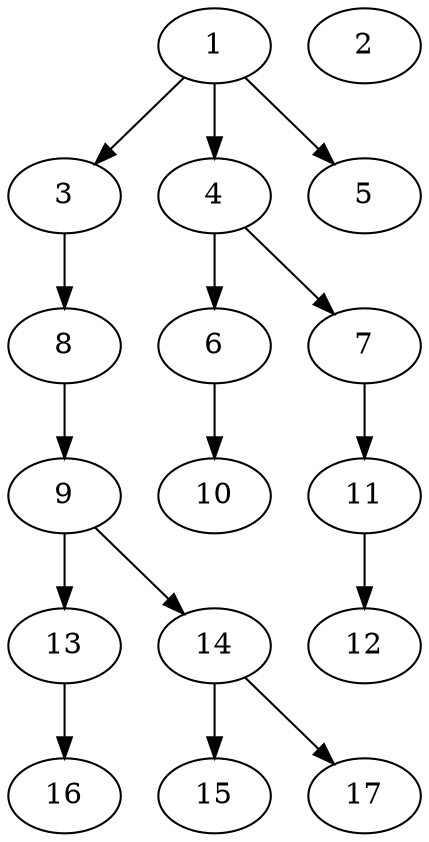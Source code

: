 // DAG (tier=1-easy, mode=data, n=17, ccr=0.344, fat=0.423, density=0.239, regular=0.701, jump=0.032, mindata=1048576, maxdata=8388608)
// DAG automatically generated by daggen at Sun Aug 24 16:33:32 2025
// /home/ermia/Project/Environments/daggen/bin/daggen --dot --ccr 0.344 --fat 0.423 --regular 0.701 --density 0.239 --jump 0.032 --mindata 1048576 --maxdata 8388608 -n 17 
digraph G {
  1 [size="539859994264708288", alpha="0.07", expect_size="269929997132354144"]
  1 -> 3 [size ="306536723251200"]
  1 -> 4 [size ="306536723251200"]
  1 -> 5 [size ="306536723251200"]
  2 [size="179051114135150048", alpha="0.16", expect_size="89525557067575024"]
  3 [size="12319326328149414", alpha="0.18", expect_size="6159663164074707"]
  3 -> 8 [size ="396492800000000"]
  4 [size="20408473430266724", alpha="0.11", expect_size="10204236715133362"]
  4 -> 6 [size ="548475678752768"]
  4 -> 7 [size ="548475678752768"]
  5 [size="572362142088260800", alpha="0.14", expect_size="286181071044130400"]
  6 [size="519209771382001893376", alpha="0.12", expect_size="259604885691000946688"]
  6 -> 10 [size ="516795303723008"]
  7 [size="91489129093134160", alpha="0.19", expect_size="45744564546567080"]
  7 -> 11 [size ="64086414983168"]
  8 [size="104884904519272640", alpha="0.00", expect_size="52442452259636320"]
  8 -> 9 [size ="93748138606592"]
  9 [size="412575184445243392000", alpha="0.03", expect_size="206287592222621696000"]
  9 -> 13 [size ="443362259763200"]
  9 -> 14 [size ="443362259763200"]
  10 [size="5848136140118068", alpha="0.15", expect_size="2924068070059034"]
  11 [size="230353018732826432", alpha="0.09", expect_size="115176509366413216"]
  11 -> 12 [size ="164476980559872"]
  12 [size="507980102687115968512", alpha="0.16", expect_size="253990051343557984256"]
  13 [size="8150208804179469", alpha="0.16", expect_size="4075104402089734"]
  13 -> 16 [size ="425016575393792"]
  14 [size="70854334169065979904", alpha="0.13", expect_size="35427167084532989952"]
  14 -> 15 [size ="136983292674048"]
  14 -> 17 [size ="136983292674048"]
  15 [size="7260632519073071104", alpha="0.09", expect_size="3630316259536535552"]
  16 [size="16806630581231504", alpha="0.18", expect_size="8403315290615752"]
  17 [size="148982193726257364992", alpha="0.10", expect_size="74491096863128682496"]
}